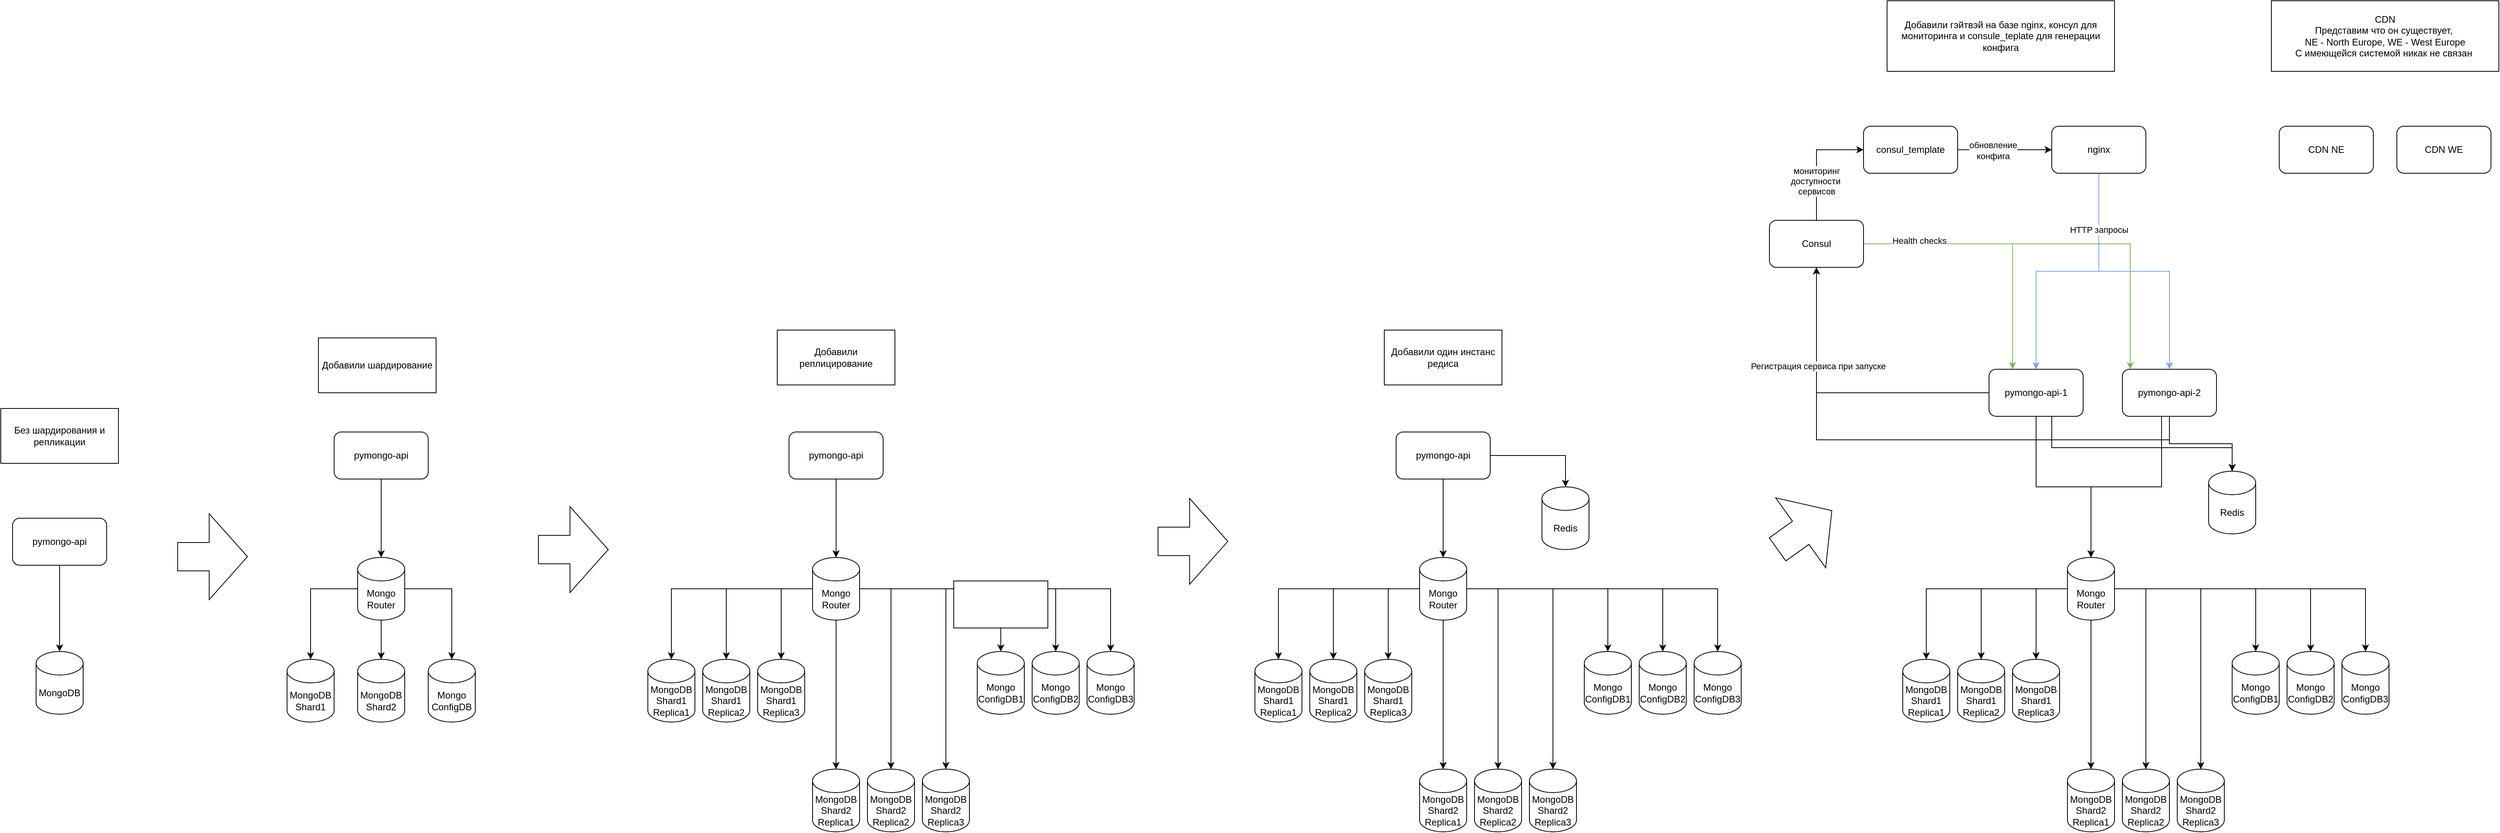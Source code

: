 <mxfile version="26.0.8">
  <diagram name="Page-1" id="-H_mtQnk-PTXWXPvYvuk">
    <mxGraphModel dx="2813" dy="1888" grid="1" gridSize="10" guides="1" tooltips="1" connect="1" arrows="1" fold="1" page="1" pageScale="1" pageWidth="1169" pageHeight="827" math="0" shadow="0">
      <root>
        <mxCell id="0" />
        <mxCell id="1" parent="0" />
        <mxCell id="zA23MoTUsTF4_91t8viU-2" value="MongoDB" style="shape=cylinder3;whiteSpace=wrap;html=1;boundedLbl=1;backgroundOutline=1;size=15;" parent="1" vertex="1">
          <mxGeometry x="200" y="310" width="60" height="80" as="geometry" />
        </mxCell>
        <mxCell id="zA23MoTUsTF4_91t8viU-3" value="pymongo-api" style="rounded=1;whiteSpace=wrap;html=1;" parent="1" vertex="1">
          <mxGeometry x="170" y="140" width="120" height="60" as="geometry" />
        </mxCell>
        <mxCell id="xMeISvJcliP3NUUVBC6i-1" style="edgeStyle=orthogonalEdgeStyle;rounded=0;orthogonalLoop=1;jettySize=auto;html=1;entryX=0.5;entryY=0;entryDx=0;entryDy=0;entryPerimeter=0;" edge="1" parent="1" source="zA23MoTUsTF4_91t8viU-3" target="zA23MoTUsTF4_91t8viU-2">
          <mxGeometry relative="1" as="geometry" />
        </mxCell>
        <mxCell id="xMeISvJcliP3NUUVBC6i-2" value="MongoDB&lt;div&gt;Shard1&lt;/div&gt;" style="shape=cylinder3;whiteSpace=wrap;html=1;boundedLbl=1;backgroundOutline=1;size=15;" vertex="1" parent="1">
          <mxGeometry x="520" y="320" width="60" height="80" as="geometry" />
        </mxCell>
        <mxCell id="xMeISvJcliP3NUUVBC6i-3" value="pymongo-api" style="rounded=1;whiteSpace=wrap;html=1;" vertex="1" parent="1">
          <mxGeometry x="580" y="30" width="120" height="60" as="geometry" />
        </mxCell>
        <mxCell id="xMeISvJcliP3NUUVBC6i-5" value="Mongo Router" style="shape=cylinder3;whiteSpace=wrap;html=1;boundedLbl=1;backgroundOutline=1;size=15;" vertex="1" parent="1">
          <mxGeometry x="610" y="190" width="60" height="80" as="geometry" />
        </mxCell>
        <mxCell id="xMeISvJcliP3NUUVBC6i-6" value="Mongo ConfigDB" style="shape=cylinder3;whiteSpace=wrap;html=1;boundedLbl=1;backgroundOutline=1;size=15;" vertex="1" parent="1">
          <mxGeometry x="700" y="320" width="60" height="80" as="geometry" />
        </mxCell>
        <mxCell id="xMeISvJcliP3NUUVBC6i-7" value="MongoDB&lt;div&gt;Shard2&lt;/div&gt;" style="shape=cylinder3;whiteSpace=wrap;html=1;boundedLbl=1;backgroundOutline=1;size=15;" vertex="1" parent="1">
          <mxGeometry x="610" y="320" width="60" height="80" as="geometry" />
        </mxCell>
        <mxCell id="xMeISvJcliP3NUUVBC6i-8" style="edgeStyle=orthogonalEdgeStyle;rounded=0;orthogonalLoop=1;jettySize=auto;html=1;entryX=0.5;entryY=0;entryDx=0;entryDy=0;entryPerimeter=0;" edge="1" parent="1" source="xMeISvJcliP3NUUVBC6i-5" target="xMeISvJcliP3NUUVBC6i-2">
          <mxGeometry relative="1" as="geometry" />
        </mxCell>
        <mxCell id="xMeISvJcliP3NUUVBC6i-9" style="edgeStyle=orthogonalEdgeStyle;rounded=0;orthogonalLoop=1;jettySize=auto;html=1;entryX=0.5;entryY=0;entryDx=0;entryDy=0;entryPerimeter=0;" edge="1" parent="1" source="xMeISvJcliP3NUUVBC6i-5" target="xMeISvJcliP3NUUVBC6i-7">
          <mxGeometry relative="1" as="geometry" />
        </mxCell>
        <mxCell id="xMeISvJcliP3NUUVBC6i-10" style="edgeStyle=orthogonalEdgeStyle;rounded=0;orthogonalLoop=1;jettySize=auto;html=1;entryX=0.5;entryY=0;entryDx=0;entryDy=0;entryPerimeter=0;" edge="1" parent="1" source="xMeISvJcliP3NUUVBC6i-5" target="xMeISvJcliP3NUUVBC6i-6">
          <mxGeometry relative="1" as="geometry" />
        </mxCell>
        <mxCell id="xMeISvJcliP3NUUVBC6i-11" style="edgeStyle=orthogonalEdgeStyle;rounded=0;orthogonalLoop=1;jettySize=auto;html=1;entryX=0.5;entryY=0;entryDx=0;entryDy=0;entryPerimeter=0;" edge="1" parent="1" source="xMeISvJcliP3NUUVBC6i-3" target="xMeISvJcliP3NUUVBC6i-5">
          <mxGeometry relative="1" as="geometry" />
        </mxCell>
        <mxCell id="xMeISvJcliP3NUUVBC6i-12" value="MongoDB&lt;div&gt;Shard1&lt;/div&gt;&lt;div&gt;Replica1&lt;/div&gt;" style="shape=cylinder3;whiteSpace=wrap;html=1;boundedLbl=1;backgroundOutline=1;size=15;" vertex="1" parent="1">
          <mxGeometry x="980" y="320" width="60" height="80" as="geometry" />
        </mxCell>
        <mxCell id="xMeISvJcliP3NUUVBC6i-13" value="pymongo-api" style="rounded=1;whiteSpace=wrap;html=1;" vertex="1" parent="1">
          <mxGeometry x="1160" y="30" width="120" height="60" as="geometry" />
        </mxCell>
        <mxCell id="xMeISvJcliP3NUUVBC6i-14" value="Mongo Router" style="shape=cylinder3;whiteSpace=wrap;html=1;boundedLbl=1;backgroundOutline=1;size=15;" vertex="1" parent="1">
          <mxGeometry x="1190" y="190" width="60" height="80" as="geometry" />
        </mxCell>
        <mxCell id="xMeISvJcliP3NUUVBC6i-15" value="Mongo ConfigDB1" style="shape=cylinder3;whiteSpace=wrap;html=1;boundedLbl=1;backgroundOutline=1;size=15;" vertex="1" parent="1">
          <mxGeometry x="1400" y="310" width="60" height="80" as="geometry" />
        </mxCell>
        <mxCell id="xMeISvJcliP3NUUVBC6i-16" value="MongoDB&lt;div&gt;Shard2&lt;/div&gt;&lt;div&gt;Replica1&lt;/div&gt;" style="shape=cylinder3;whiteSpace=wrap;html=1;boundedLbl=1;backgroundOutline=1;size=15;" vertex="1" parent="1">
          <mxGeometry x="1190" y="460" width="60" height="80" as="geometry" />
        </mxCell>
        <mxCell id="xMeISvJcliP3NUUVBC6i-17" style="edgeStyle=orthogonalEdgeStyle;rounded=0;orthogonalLoop=1;jettySize=auto;html=1;entryX=0.5;entryY=0;entryDx=0;entryDy=0;entryPerimeter=0;" edge="1" parent="1" source="xMeISvJcliP3NUUVBC6i-14" target="xMeISvJcliP3NUUVBC6i-12">
          <mxGeometry relative="1" as="geometry" />
        </mxCell>
        <mxCell id="xMeISvJcliP3NUUVBC6i-18" style="edgeStyle=orthogonalEdgeStyle;rounded=0;orthogonalLoop=1;jettySize=auto;html=1;entryX=0.5;entryY=0;entryDx=0;entryDy=0;entryPerimeter=0;" edge="1" parent="1" source="xMeISvJcliP3NUUVBC6i-14" target="xMeISvJcliP3NUUVBC6i-16">
          <mxGeometry relative="1" as="geometry" />
        </mxCell>
        <mxCell id="xMeISvJcliP3NUUVBC6i-19" style="edgeStyle=orthogonalEdgeStyle;rounded=0;orthogonalLoop=1;jettySize=auto;html=1;entryX=0.5;entryY=0;entryDx=0;entryDy=0;entryPerimeter=0;" edge="1" parent="1" source="xMeISvJcliP3NUUVBC6i-14" target="xMeISvJcliP3NUUVBC6i-15">
          <mxGeometry relative="1" as="geometry" />
        </mxCell>
        <mxCell id="xMeISvJcliP3NUUVBC6i-20" style="edgeStyle=orthogonalEdgeStyle;rounded=0;orthogonalLoop=1;jettySize=auto;html=1;entryX=0.5;entryY=0;entryDx=0;entryDy=0;entryPerimeter=0;" edge="1" parent="1" source="xMeISvJcliP3NUUVBC6i-13" target="xMeISvJcliP3NUUVBC6i-14">
          <mxGeometry relative="1" as="geometry" />
        </mxCell>
        <mxCell id="xMeISvJcliP3NUUVBC6i-21" value="Mongo ConfigDB2" style="shape=cylinder3;whiteSpace=wrap;html=1;boundedLbl=1;backgroundOutline=1;size=15;" vertex="1" parent="1">
          <mxGeometry x="1470" y="310" width="60" height="80" as="geometry" />
        </mxCell>
        <mxCell id="xMeISvJcliP3NUUVBC6i-22" value="Mongo ConfigDB3" style="shape=cylinder3;whiteSpace=wrap;html=1;boundedLbl=1;backgroundOutline=1;size=15;" vertex="1" parent="1">
          <mxGeometry x="1540" y="310" width="60" height="80" as="geometry" />
        </mxCell>
        <mxCell id="xMeISvJcliP3NUUVBC6i-23" style="edgeStyle=orthogonalEdgeStyle;rounded=0;orthogonalLoop=1;jettySize=auto;html=1;entryX=0.5;entryY=0;entryDx=0;entryDy=0;entryPerimeter=0;" edge="1" parent="1" source="xMeISvJcliP3NUUVBC6i-14" target="xMeISvJcliP3NUUVBC6i-21">
          <mxGeometry relative="1" as="geometry" />
        </mxCell>
        <mxCell id="xMeISvJcliP3NUUVBC6i-24" style="edgeStyle=orthogonalEdgeStyle;rounded=0;orthogonalLoop=1;jettySize=auto;html=1;entryX=0.5;entryY=0;entryDx=0;entryDy=0;entryPerimeter=0;" edge="1" parent="1" source="xMeISvJcliP3NUUVBC6i-14" target="xMeISvJcliP3NUUVBC6i-22">
          <mxGeometry relative="1" as="geometry" />
        </mxCell>
        <mxCell id="xMeISvJcliP3NUUVBC6i-25" value="MongoDB&lt;div&gt;Shard2&lt;/div&gt;&lt;div&gt;Replica2&lt;/div&gt;" style="shape=cylinder3;whiteSpace=wrap;html=1;boundedLbl=1;backgroundOutline=1;size=15;" vertex="1" parent="1">
          <mxGeometry x="1260" y="460" width="60" height="80" as="geometry" />
        </mxCell>
        <mxCell id="xMeISvJcliP3NUUVBC6i-26" value="MongoDB&lt;div&gt;Shard2&lt;/div&gt;&lt;div&gt;Replica3&lt;/div&gt;" style="shape=cylinder3;whiteSpace=wrap;html=1;boundedLbl=1;backgroundOutline=1;size=15;" vertex="1" parent="1">
          <mxGeometry x="1330" y="460" width="60" height="80" as="geometry" />
        </mxCell>
        <mxCell id="xMeISvJcliP3NUUVBC6i-27" style="edgeStyle=orthogonalEdgeStyle;rounded=0;orthogonalLoop=1;jettySize=auto;html=1;entryX=0.5;entryY=0;entryDx=0;entryDy=0;entryPerimeter=0;" edge="1" parent="1" source="xMeISvJcliP3NUUVBC6i-14" target="xMeISvJcliP3NUUVBC6i-25">
          <mxGeometry relative="1" as="geometry" />
        </mxCell>
        <mxCell id="xMeISvJcliP3NUUVBC6i-28" style="edgeStyle=orthogonalEdgeStyle;rounded=0;orthogonalLoop=1;jettySize=auto;html=1;entryX=0.5;entryY=0;entryDx=0;entryDy=0;entryPerimeter=0;" edge="1" parent="1" source="xMeISvJcliP3NUUVBC6i-14" target="xMeISvJcliP3NUUVBC6i-26">
          <mxGeometry relative="1" as="geometry" />
        </mxCell>
        <mxCell id="xMeISvJcliP3NUUVBC6i-29" value="MongoDB&lt;div&gt;Shard1&lt;/div&gt;&lt;div&gt;Replica2&lt;/div&gt;" style="shape=cylinder3;whiteSpace=wrap;html=1;boundedLbl=1;backgroundOutline=1;size=15;" vertex="1" parent="1">
          <mxGeometry x="1050" y="320" width="60" height="80" as="geometry" />
        </mxCell>
        <mxCell id="xMeISvJcliP3NUUVBC6i-30" value="MongoDB&lt;div&gt;Shard1&lt;/div&gt;&lt;div&gt;Replica3&lt;/div&gt;" style="shape=cylinder3;whiteSpace=wrap;html=1;boundedLbl=1;backgroundOutline=1;size=15;" vertex="1" parent="1">
          <mxGeometry x="1120" y="320" width="60" height="80" as="geometry" />
        </mxCell>
        <mxCell id="xMeISvJcliP3NUUVBC6i-33" style="edgeStyle=orthogonalEdgeStyle;rounded=0;orthogonalLoop=1;jettySize=auto;html=1;entryX=0.5;entryY=0;entryDx=0;entryDy=0;entryPerimeter=0;" edge="1" parent="1" source="xMeISvJcliP3NUUVBC6i-14" target="xMeISvJcliP3NUUVBC6i-29">
          <mxGeometry relative="1" as="geometry" />
        </mxCell>
        <mxCell id="xMeISvJcliP3NUUVBC6i-34" style="edgeStyle=orthogonalEdgeStyle;rounded=0;orthogonalLoop=1;jettySize=auto;html=1;entryX=0.5;entryY=0;entryDx=0;entryDy=0;entryPerimeter=0;" edge="1" parent="1" source="xMeISvJcliP3NUUVBC6i-14" target="xMeISvJcliP3NUUVBC6i-30">
          <mxGeometry relative="1" as="geometry" />
        </mxCell>
        <mxCell id="xMeISvJcliP3NUUVBC6i-35" value="MongoDB&lt;div&gt;Shard1&lt;/div&gt;&lt;div&gt;Replica1&lt;/div&gt;" style="shape=cylinder3;whiteSpace=wrap;html=1;boundedLbl=1;backgroundOutline=1;size=15;" vertex="1" parent="1">
          <mxGeometry x="1754" y="320" width="60" height="80" as="geometry" />
        </mxCell>
        <mxCell id="xMeISvJcliP3NUUVBC6i-36" value="pymongo-api" style="rounded=1;whiteSpace=wrap;html=1;" vertex="1" parent="1">
          <mxGeometry x="1934" y="30" width="120" height="60" as="geometry" />
        </mxCell>
        <mxCell id="xMeISvJcliP3NUUVBC6i-37" value="Mongo Router" style="shape=cylinder3;whiteSpace=wrap;html=1;boundedLbl=1;backgroundOutline=1;size=15;" vertex="1" parent="1">
          <mxGeometry x="1964" y="190" width="60" height="80" as="geometry" />
        </mxCell>
        <mxCell id="xMeISvJcliP3NUUVBC6i-38" value="Mongo ConfigDB1" style="shape=cylinder3;whiteSpace=wrap;html=1;boundedLbl=1;backgroundOutline=1;size=15;" vertex="1" parent="1">
          <mxGeometry x="2174" y="310" width="60" height="80" as="geometry" />
        </mxCell>
        <mxCell id="xMeISvJcliP3NUUVBC6i-39" value="MongoDB&lt;div&gt;Shard2&lt;/div&gt;&lt;div&gt;Replica1&lt;/div&gt;" style="shape=cylinder3;whiteSpace=wrap;html=1;boundedLbl=1;backgroundOutline=1;size=15;" vertex="1" parent="1">
          <mxGeometry x="1964" y="460" width="60" height="80" as="geometry" />
        </mxCell>
        <mxCell id="xMeISvJcliP3NUUVBC6i-40" style="edgeStyle=orthogonalEdgeStyle;rounded=0;orthogonalLoop=1;jettySize=auto;html=1;entryX=0.5;entryY=0;entryDx=0;entryDy=0;entryPerimeter=0;" edge="1" parent="1" source="xMeISvJcliP3NUUVBC6i-37" target="xMeISvJcliP3NUUVBC6i-35">
          <mxGeometry relative="1" as="geometry" />
        </mxCell>
        <mxCell id="xMeISvJcliP3NUUVBC6i-41" style="edgeStyle=orthogonalEdgeStyle;rounded=0;orthogonalLoop=1;jettySize=auto;html=1;entryX=0.5;entryY=0;entryDx=0;entryDy=0;entryPerimeter=0;" edge="1" parent="1" source="xMeISvJcliP3NUUVBC6i-37" target="xMeISvJcliP3NUUVBC6i-39">
          <mxGeometry relative="1" as="geometry" />
        </mxCell>
        <mxCell id="xMeISvJcliP3NUUVBC6i-42" style="edgeStyle=orthogonalEdgeStyle;rounded=0;orthogonalLoop=1;jettySize=auto;html=1;entryX=0.5;entryY=0;entryDx=0;entryDy=0;entryPerimeter=0;" edge="1" parent="1" source="xMeISvJcliP3NUUVBC6i-37" target="xMeISvJcliP3NUUVBC6i-38">
          <mxGeometry relative="1" as="geometry" />
        </mxCell>
        <mxCell id="xMeISvJcliP3NUUVBC6i-43" style="edgeStyle=orthogonalEdgeStyle;rounded=0;orthogonalLoop=1;jettySize=auto;html=1;entryX=0.5;entryY=0;entryDx=0;entryDy=0;entryPerimeter=0;" edge="1" parent="1" source="xMeISvJcliP3NUUVBC6i-36" target="xMeISvJcliP3NUUVBC6i-37">
          <mxGeometry relative="1" as="geometry" />
        </mxCell>
        <mxCell id="xMeISvJcliP3NUUVBC6i-44" value="Mongo ConfigDB2" style="shape=cylinder3;whiteSpace=wrap;html=1;boundedLbl=1;backgroundOutline=1;size=15;" vertex="1" parent="1">
          <mxGeometry x="2244" y="310" width="60" height="80" as="geometry" />
        </mxCell>
        <mxCell id="xMeISvJcliP3NUUVBC6i-45" value="Mongo ConfigDB3" style="shape=cylinder3;whiteSpace=wrap;html=1;boundedLbl=1;backgroundOutline=1;size=15;" vertex="1" parent="1">
          <mxGeometry x="2314" y="310" width="60" height="80" as="geometry" />
        </mxCell>
        <mxCell id="xMeISvJcliP3NUUVBC6i-46" style="edgeStyle=orthogonalEdgeStyle;rounded=0;orthogonalLoop=1;jettySize=auto;html=1;entryX=0.5;entryY=0;entryDx=0;entryDy=0;entryPerimeter=0;" edge="1" parent="1" source="xMeISvJcliP3NUUVBC6i-37" target="xMeISvJcliP3NUUVBC6i-44">
          <mxGeometry relative="1" as="geometry" />
        </mxCell>
        <mxCell id="xMeISvJcliP3NUUVBC6i-47" style="edgeStyle=orthogonalEdgeStyle;rounded=0;orthogonalLoop=1;jettySize=auto;html=1;entryX=0.5;entryY=0;entryDx=0;entryDy=0;entryPerimeter=0;" edge="1" parent="1" source="xMeISvJcliP3NUUVBC6i-37" target="xMeISvJcliP3NUUVBC6i-45">
          <mxGeometry relative="1" as="geometry" />
        </mxCell>
        <mxCell id="xMeISvJcliP3NUUVBC6i-48" value="MongoDB&lt;div&gt;Shard2&lt;/div&gt;&lt;div&gt;Replica2&lt;/div&gt;" style="shape=cylinder3;whiteSpace=wrap;html=1;boundedLbl=1;backgroundOutline=1;size=15;" vertex="1" parent="1">
          <mxGeometry x="2034" y="460" width="60" height="80" as="geometry" />
        </mxCell>
        <mxCell id="xMeISvJcliP3NUUVBC6i-49" value="MongoDB&lt;div&gt;Shard2&lt;/div&gt;&lt;div&gt;Replica3&lt;/div&gt;" style="shape=cylinder3;whiteSpace=wrap;html=1;boundedLbl=1;backgroundOutline=1;size=15;" vertex="1" parent="1">
          <mxGeometry x="2104" y="460" width="60" height="80" as="geometry" />
        </mxCell>
        <mxCell id="xMeISvJcliP3NUUVBC6i-50" style="edgeStyle=orthogonalEdgeStyle;rounded=0;orthogonalLoop=1;jettySize=auto;html=1;entryX=0.5;entryY=0;entryDx=0;entryDy=0;entryPerimeter=0;" edge="1" parent="1" source="xMeISvJcliP3NUUVBC6i-37" target="xMeISvJcliP3NUUVBC6i-48">
          <mxGeometry relative="1" as="geometry" />
        </mxCell>
        <mxCell id="xMeISvJcliP3NUUVBC6i-51" style="edgeStyle=orthogonalEdgeStyle;rounded=0;orthogonalLoop=1;jettySize=auto;html=1;entryX=0.5;entryY=0;entryDx=0;entryDy=0;entryPerimeter=0;" edge="1" parent="1" source="xMeISvJcliP3NUUVBC6i-37" target="xMeISvJcliP3NUUVBC6i-49">
          <mxGeometry relative="1" as="geometry" />
        </mxCell>
        <mxCell id="xMeISvJcliP3NUUVBC6i-52" value="MongoDB&lt;div&gt;Shard1&lt;/div&gt;&lt;div&gt;Replica2&lt;/div&gt;" style="shape=cylinder3;whiteSpace=wrap;html=1;boundedLbl=1;backgroundOutline=1;size=15;" vertex="1" parent="1">
          <mxGeometry x="1824" y="320" width="60" height="80" as="geometry" />
        </mxCell>
        <mxCell id="xMeISvJcliP3NUUVBC6i-53" value="MongoDB&lt;div&gt;Shard1&lt;/div&gt;&lt;div&gt;Replica3&lt;/div&gt;" style="shape=cylinder3;whiteSpace=wrap;html=1;boundedLbl=1;backgroundOutline=1;size=15;" vertex="1" parent="1">
          <mxGeometry x="1894" y="320" width="60" height="80" as="geometry" />
        </mxCell>
        <mxCell id="xMeISvJcliP3NUUVBC6i-54" style="edgeStyle=orthogonalEdgeStyle;rounded=0;orthogonalLoop=1;jettySize=auto;html=1;entryX=0.5;entryY=0;entryDx=0;entryDy=0;entryPerimeter=0;" edge="1" parent="1" source="xMeISvJcliP3NUUVBC6i-37" target="xMeISvJcliP3NUUVBC6i-52">
          <mxGeometry relative="1" as="geometry" />
        </mxCell>
        <mxCell id="xMeISvJcliP3NUUVBC6i-55" style="edgeStyle=orthogonalEdgeStyle;rounded=0;orthogonalLoop=1;jettySize=auto;html=1;entryX=0.5;entryY=0;entryDx=0;entryDy=0;entryPerimeter=0;" edge="1" parent="1" source="xMeISvJcliP3NUUVBC6i-37" target="xMeISvJcliP3NUUVBC6i-53">
          <mxGeometry relative="1" as="geometry" />
        </mxCell>
        <mxCell id="xMeISvJcliP3NUUVBC6i-57" value="Redis" style="shape=cylinder3;whiteSpace=wrap;html=1;boundedLbl=1;backgroundOutline=1;size=15;" vertex="1" parent="1">
          <mxGeometry x="2120" y="100" width="60" height="80" as="geometry" />
        </mxCell>
        <mxCell id="xMeISvJcliP3NUUVBC6i-58" style="edgeStyle=orthogonalEdgeStyle;rounded=0;orthogonalLoop=1;jettySize=auto;html=1;entryX=0.5;entryY=0;entryDx=0;entryDy=0;entryPerimeter=0;" edge="1" parent="1" source="xMeISvJcliP3NUUVBC6i-36" target="xMeISvJcliP3NUUVBC6i-57">
          <mxGeometry relative="1" as="geometry" />
        </mxCell>
        <mxCell id="xMeISvJcliP3NUUVBC6i-59" value="MongoDB&lt;div&gt;Shard1&lt;/div&gt;&lt;div&gt;Replica1&lt;/div&gt;" style="shape=cylinder3;whiteSpace=wrap;html=1;boundedLbl=1;backgroundOutline=1;size=15;" vertex="1" parent="1">
          <mxGeometry x="2580" y="320" width="60" height="80" as="geometry" />
        </mxCell>
        <mxCell id="xMeISvJcliP3NUUVBC6i-91" style="edgeStyle=orthogonalEdgeStyle;rounded=0;orthogonalLoop=1;jettySize=auto;html=1;entryX=0.5;entryY=1;entryDx=0;entryDy=0;" edge="1" parent="1" source="xMeISvJcliP3NUUVBC6i-60" target="xMeISvJcliP3NUUVBC6i-90">
          <mxGeometry relative="1" as="geometry" />
        </mxCell>
        <mxCell id="xMeISvJcliP3NUUVBC6i-60" value="pymongo-api-1" style="rounded=1;whiteSpace=wrap;html=1;" vertex="1" parent="1">
          <mxGeometry x="2690" y="-50" width="120" height="60" as="geometry" />
        </mxCell>
        <mxCell id="xMeISvJcliP3NUUVBC6i-61" value="Mongo Router" style="shape=cylinder3;whiteSpace=wrap;html=1;boundedLbl=1;backgroundOutline=1;size=15;" vertex="1" parent="1">
          <mxGeometry x="2790" y="190" width="60" height="80" as="geometry" />
        </mxCell>
        <mxCell id="xMeISvJcliP3NUUVBC6i-62" value="Mongo ConfigDB1" style="shape=cylinder3;whiteSpace=wrap;html=1;boundedLbl=1;backgroundOutline=1;size=15;" vertex="1" parent="1">
          <mxGeometry x="3000" y="310" width="60" height="80" as="geometry" />
        </mxCell>
        <mxCell id="xMeISvJcliP3NUUVBC6i-63" value="MongoDB&lt;div&gt;Shard2&lt;/div&gt;&lt;div&gt;Replica1&lt;/div&gt;" style="shape=cylinder3;whiteSpace=wrap;html=1;boundedLbl=1;backgroundOutline=1;size=15;" vertex="1" parent="1">
          <mxGeometry x="2790" y="460" width="60" height="80" as="geometry" />
        </mxCell>
        <mxCell id="xMeISvJcliP3NUUVBC6i-64" style="edgeStyle=orthogonalEdgeStyle;rounded=0;orthogonalLoop=1;jettySize=auto;html=1;entryX=0.5;entryY=0;entryDx=0;entryDy=0;entryPerimeter=0;" edge="1" source="xMeISvJcliP3NUUVBC6i-61" target="xMeISvJcliP3NUUVBC6i-59" parent="1">
          <mxGeometry relative="1" as="geometry" />
        </mxCell>
        <mxCell id="xMeISvJcliP3NUUVBC6i-65" style="edgeStyle=orthogonalEdgeStyle;rounded=0;orthogonalLoop=1;jettySize=auto;html=1;entryX=0.5;entryY=0;entryDx=0;entryDy=0;entryPerimeter=0;" edge="1" source="xMeISvJcliP3NUUVBC6i-61" target="xMeISvJcliP3NUUVBC6i-63" parent="1">
          <mxGeometry relative="1" as="geometry" />
        </mxCell>
        <mxCell id="xMeISvJcliP3NUUVBC6i-66" style="edgeStyle=orthogonalEdgeStyle;rounded=0;orthogonalLoop=1;jettySize=auto;html=1;entryX=0.5;entryY=0;entryDx=0;entryDy=0;entryPerimeter=0;" edge="1" source="xMeISvJcliP3NUUVBC6i-61" target="xMeISvJcliP3NUUVBC6i-62" parent="1">
          <mxGeometry relative="1" as="geometry" />
        </mxCell>
        <mxCell id="xMeISvJcliP3NUUVBC6i-67" style="edgeStyle=orthogonalEdgeStyle;rounded=0;orthogonalLoop=1;jettySize=auto;html=1;entryX=0.5;entryY=0;entryDx=0;entryDy=0;entryPerimeter=0;" edge="1" source="xMeISvJcliP3NUUVBC6i-60" target="xMeISvJcliP3NUUVBC6i-61" parent="1">
          <mxGeometry relative="1" as="geometry" />
        </mxCell>
        <mxCell id="xMeISvJcliP3NUUVBC6i-68" value="Mongo ConfigDB2" style="shape=cylinder3;whiteSpace=wrap;html=1;boundedLbl=1;backgroundOutline=1;size=15;" vertex="1" parent="1">
          <mxGeometry x="3070" y="310" width="60" height="80" as="geometry" />
        </mxCell>
        <mxCell id="xMeISvJcliP3NUUVBC6i-69" value="Mongo ConfigDB3" style="shape=cylinder3;whiteSpace=wrap;html=1;boundedLbl=1;backgroundOutline=1;size=15;" vertex="1" parent="1">
          <mxGeometry x="3140" y="310" width="60" height="80" as="geometry" />
        </mxCell>
        <mxCell id="xMeISvJcliP3NUUVBC6i-70" style="edgeStyle=orthogonalEdgeStyle;rounded=0;orthogonalLoop=1;jettySize=auto;html=1;entryX=0.5;entryY=0;entryDx=0;entryDy=0;entryPerimeter=0;" edge="1" source="xMeISvJcliP3NUUVBC6i-61" target="xMeISvJcliP3NUUVBC6i-68" parent="1">
          <mxGeometry relative="1" as="geometry" />
        </mxCell>
        <mxCell id="xMeISvJcliP3NUUVBC6i-71" style="edgeStyle=orthogonalEdgeStyle;rounded=0;orthogonalLoop=1;jettySize=auto;html=1;entryX=0.5;entryY=0;entryDx=0;entryDy=0;entryPerimeter=0;" edge="1" source="xMeISvJcliP3NUUVBC6i-61" target="xMeISvJcliP3NUUVBC6i-69" parent="1">
          <mxGeometry relative="1" as="geometry" />
        </mxCell>
        <mxCell id="xMeISvJcliP3NUUVBC6i-72" value="MongoDB&lt;div&gt;Shard2&lt;/div&gt;&lt;div&gt;Replica2&lt;/div&gt;" style="shape=cylinder3;whiteSpace=wrap;html=1;boundedLbl=1;backgroundOutline=1;size=15;" vertex="1" parent="1">
          <mxGeometry x="2860" y="460" width="60" height="80" as="geometry" />
        </mxCell>
        <mxCell id="xMeISvJcliP3NUUVBC6i-73" value="MongoDB&lt;div&gt;Shard2&lt;/div&gt;&lt;div&gt;Replica3&lt;/div&gt;" style="shape=cylinder3;whiteSpace=wrap;html=1;boundedLbl=1;backgroundOutline=1;size=15;" vertex="1" parent="1">
          <mxGeometry x="2930" y="460" width="60" height="80" as="geometry" />
        </mxCell>
        <mxCell id="xMeISvJcliP3NUUVBC6i-74" style="edgeStyle=orthogonalEdgeStyle;rounded=0;orthogonalLoop=1;jettySize=auto;html=1;entryX=0.5;entryY=0;entryDx=0;entryDy=0;entryPerimeter=0;" edge="1" source="xMeISvJcliP3NUUVBC6i-61" target="xMeISvJcliP3NUUVBC6i-72" parent="1">
          <mxGeometry relative="1" as="geometry" />
        </mxCell>
        <mxCell id="xMeISvJcliP3NUUVBC6i-75" style="edgeStyle=orthogonalEdgeStyle;rounded=0;orthogonalLoop=1;jettySize=auto;html=1;entryX=0.5;entryY=0;entryDx=0;entryDy=0;entryPerimeter=0;" edge="1" source="xMeISvJcliP3NUUVBC6i-61" target="xMeISvJcliP3NUUVBC6i-73" parent="1">
          <mxGeometry relative="1" as="geometry" />
        </mxCell>
        <mxCell id="xMeISvJcliP3NUUVBC6i-76" value="MongoDB&lt;div&gt;Shard1&lt;/div&gt;&lt;div&gt;Replica2&lt;/div&gt;" style="shape=cylinder3;whiteSpace=wrap;html=1;boundedLbl=1;backgroundOutline=1;size=15;" vertex="1" parent="1">
          <mxGeometry x="2650" y="320" width="60" height="80" as="geometry" />
        </mxCell>
        <mxCell id="xMeISvJcliP3NUUVBC6i-77" value="MongoDB&lt;div&gt;Shard1&lt;/div&gt;&lt;div&gt;Replica3&lt;/div&gt;" style="shape=cylinder3;whiteSpace=wrap;html=1;boundedLbl=1;backgroundOutline=1;size=15;" vertex="1" parent="1">
          <mxGeometry x="2720" y="320" width="60" height="80" as="geometry" />
        </mxCell>
        <mxCell id="xMeISvJcliP3NUUVBC6i-78" style="edgeStyle=orthogonalEdgeStyle;rounded=0;orthogonalLoop=1;jettySize=auto;html=1;entryX=0.5;entryY=0;entryDx=0;entryDy=0;entryPerimeter=0;" edge="1" source="xMeISvJcliP3NUUVBC6i-61" target="xMeISvJcliP3NUUVBC6i-76" parent="1">
          <mxGeometry relative="1" as="geometry" />
        </mxCell>
        <mxCell id="xMeISvJcliP3NUUVBC6i-79" style="edgeStyle=orthogonalEdgeStyle;rounded=0;orthogonalLoop=1;jettySize=auto;html=1;entryX=0.5;entryY=0;entryDx=0;entryDy=0;entryPerimeter=0;" edge="1" source="xMeISvJcliP3NUUVBC6i-61" target="xMeISvJcliP3NUUVBC6i-77" parent="1">
          <mxGeometry relative="1" as="geometry" />
        </mxCell>
        <mxCell id="xMeISvJcliP3NUUVBC6i-80" value="Redis" style="shape=cylinder3;whiteSpace=wrap;html=1;boundedLbl=1;backgroundOutline=1;size=15;" vertex="1" parent="1">
          <mxGeometry x="2970" y="80" width="60" height="80" as="geometry" />
        </mxCell>
        <mxCell id="xMeISvJcliP3NUUVBC6i-92" style="edgeStyle=orthogonalEdgeStyle;rounded=0;orthogonalLoop=1;jettySize=auto;html=1;entryX=0.5;entryY=1;entryDx=0;entryDy=0;" edge="1" parent="1" source="xMeISvJcliP3NUUVBC6i-82" target="xMeISvJcliP3NUUVBC6i-90">
          <mxGeometry relative="1" as="geometry">
            <Array as="points">
              <mxPoint x="2920" y="40" />
              <mxPoint x="2470" y="40" />
            </Array>
          </mxGeometry>
        </mxCell>
        <mxCell id="xMeISvJcliP3NUUVBC6i-93" value="Регистрация сервиса при запуске" style="edgeLabel;html=1;align=center;verticalAlign=middle;resizable=0;points=[];" vertex="1" connectable="0" parent="xMeISvJcliP3NUUVBC6i-92">
          <mxGeometry x="0.642" y="-2" relative="1" as="geometry">
            <mxPoint as="offset" />
          </mxGeometry>
        </mxCell>
        <mxCell id="xMeISvJcliP3NUUVBC6i-82" value="pymongo-api-2" style="rounded=1;whiteSpace=wrap;html=1;" vertex="1" parent="1">
          <mxGeometry x="2860" y="-50" width="120" height="60" as="geometry" />
        </mxCell>
        <mxCell id="xMeISvJcliP3NUUVBC6i-83" style="edgeStyle=orthogonalEdgeStyle;rounded=0;orthogonalLoop=1;jettySize=auto;html=1;entryX=0.5;entryY=0;entryDx=0;entryDy=0;entryPerimeter=0;" edge="1" parent="1" source="xMeISvJcliP3NUUVBC6i-82" target="xMeISvJcliP3NUUVBC6i-61">
          <mxGeometry relative="1" as="geometry">
            <Array as="points">
              <mxPoint x="2910" y="100" />
              <mxPoint x="2820" y="100" />
            </Array>
          </mxGeometry>
        </mxCell>
        <mxCell id="xMeISvJcliP3NUUVBC6i-84" style="edgeStyle=orthogonalEdgeStyle;rounded=0;orthogonalLoop=1;jettySize=auto;html=1;entryX=0.5;entryY=0;entryDx=0;entryDy=0;entryPerimeter=0;" edge="1" parent="1" source="xMeISvJcliP3NUUVBC6i-60" target="xMeISvJcliP3NUUVBC6i-80">
          <mxGeometry relative="1" as="geometry">
            <Array as="points">
              <mxPoint x="2770" y="50" />
              <mxPoint x="3000" y="50" />
            </Array>
          </mxGeometry>
        </mxCell>
        <mxCell id="xMeISvJcliP3NUUVBC6i-85" style="edgeStyle=orthogonalEdgeStyle;rounded=0;orthogonalLoop=1;jettySize=auto;html=1;entryX=0.5;entryY=0;entryDx=0;entryDy=0;entryPerimeter=0;" edge="1" parent="1" source="xMeISvJcliP3NUUVBC6i-82" target="xMeISvJcliP3NUUVBC6i-80">
          <mxGeometry relative="1" as="geometry" />
        </mxCell>
        <mxCell id="xMeISvJcliP3NUUVBC6i-87" style="edgeStyle=orthogonalEdgeStyle;rounded=0;orthogonalLoop=1;jettySize=auto;html=1;entryX=0.5;entryY=0;entryDx=0;entryDy=0;strokeColor=#7EA6E0;" edge="1" parent="1" source="xMeISvJcliP3NUUVBC6i-86" target="xMeISvJcliP3NUUVBC6i-60">
          <mxGeometry relative="1" as="geometry" />
        </mxCell>
        <mxCell id="xMeISvJcliP3NUUVBC6i-88" style="edgeStyle=orthogonalEdgeStyle;rounded=0;orthogonalLoop=1;jettySize=auto;html=1;entryX=0.5;entryY=0;entryDx=0;entryDy=0;strokeColor=#7EA6E0;" edge="1" parent="1" source="xMeISvJcliP3NUUVBC6i-86" target="xMeISvJcliP3NUUVBC6i-82">
          <mxGeometry relative="1" as="geometry" />
        </mxCell>
        <mxCell id="xMeISvJcliP3NUUVBC6i-89" value="HTTP запросы" style="edgeLabel;html=1;align=center;verticalAlign=middle;resizable=0;points=[];" vertex="1" connectable="0" parent="xMeISvJcliP3NUUVBC6i-88">
          <mxGeometry x="-0.473" relative="1" as="geometry">
            <mxPoint y="-18" as="offset" />
          </mxGeometry>
        </mxCell>
        <mxCell id="xMeISvJcliP3NUUVBC6i-86" value="nginx" style="rounded=1;whiteSpace=wrap;html=1;" vertex="1" parent="1">
          <mxGeometry x="2770" y="-360" width="120" height="60" as="geometry" />
        </mxCell>
        <mxCell id="xMeISvJcliP3NUUVBC6i-96" style="edgeStyle=orthogonalEdgeStyle;rounded=0;orthogonalLoop=1;jettySize=auto;html=1;fillColor=#d5e8d4;strokeColor=#82b366;" edge="1" parent="1" source="xMeISvJcliP3NUUVBC6i-90" target="xMeISvJcliP3NUUVBC6i-60">
          <mxGeometry relative="1" as="geometry">
            <Array as="points">
              <mxPoint x="2720" y="-210" />
            </Array>
          </mxGeometry>
        </mxCell>
        <mxCell id="xMeISvJcliP3NUUVBC6i-97" style="edgeStyle=orthogonalEdgeStyle;rounded=0;orthogonalLoop=1;jettySize=auto;html=1;fillColor=#d5e8d4;strokeColor=#82b366;" edge="1" parent="1" source="xMeISvJcliP3NUUVBC6i-90" target="xMeISvJcliP3NUUVBC6i-82">
          <mxGeometry relative="1" as="geometry">
            <Array as="points">
              <mxPoint x="2870" y="-210" />
            </Array>
          </mxGeometry>
        </mxCell>
        <mxCell id="xMeISvJcliP3NUUVBC6i-98" value="Health checks" style="edgeLabel;html=1;align=center;verticalAlign=middle;resizable=0;points=[];" vertex="1" connectable="0" parent="xMeISvJcliP3NUUVBC6i-97">
          <mxGeometry x="-0.716" y="4" relative="1" as="geometry">
            <mxPoint as="offset" />
          </mxGeometry>
        </mxCell>
        <mxCell id="xMeISvJcliP3NUUVBC6i-102" style="edgeStyle=orthogonalEdgeStyle;rounded=0;orthogonalLoop=1;jettySize=auto;html=1;entryX=0;entryY=0.5;entryDx=0;entryDy=0;" edge="1" parent="1" source="xMeISvJcliP3NUUVBC6i-90" target="xMeISvJcliP3NUUVBC6i-99">
          <mxGeometry relative="1" as="geometry" />
        </mxCell>
        <mxCell id="xMeISvJcliP3NUUVBC6i-103" value="мониторинг&lt;div&gt;доступности&amp;nbsp;&lt;/div&gt;&lt;div&gt;сервисов&lt;/div&gt;" style="edgeLabel;html=1;align=center;verticalAlign=middle;resizable=0;points=[];" vertex="1" connectable="0" parent="xMeISvJcliP3NUUVBC6i-102">
          <mxGeometry x="-0.093" relative="1" as="geometry">
            <mxPoint y="18" as="offset" />
          </mxGeometry>
        </mxCell>
        <mxCell id="xMeISvJcliP3NUUVBC6i-90" value="Consul" style="rounded=1;whiteSpace=wrap;html=1;" vertex="1" parent="1">
          <mxGeometry x="2410" y="-240" width="120" height="60" as="geometry" />
        </mxCell>
        <mxCell id="xMeISvJcliP3NUUVBC6i-100" style="edgeStyle=orthogonalEdgeStyle;rounded=0;orthogonalLoop=1;jettySize=auto;html=1;entryX=0;entryY=0.5;entryDx=0;entryDy=0;" edge="1" parent="1" source="xMeISvJcliP3NUUVBC6i-99" target="xMeISvJcliP3NUUVBC6i-86">
          <mxGeometry relative="1" as="geometry" />
        </mxCell>
        <mxCell id="xMeISvJcliP3NUUVBC6i-101" value="обновление&lt;div&gt;конфига&lt;/div&gt;" style="edgeLabel;html=1;align=center;verticalAlign=middle;resizable=0;points=[];" vertex="1" connectable="0" parent="xMeISvJcliP3NUUVBC6i-100">
          <mxGeometry x="-0.25" y="-1" relative="1" as="geometry">
            <mxPoint as="offset" />
          </mxGeometry>
        </mxCell>
        <mxCell id="xMeISvJcliP3NUUVBC6i-99" value="consul_template" style="rounded=1;whiteSpace=wrap;html=1;" vertex="1" parent="1">
          <mxGeometry x="2530" y="-360" width="120" height="60" as="geometry" />
        </mxCell>
        <mxCell id="xMeISvJcliP3NUUVBC6i-104" value="" style="rounded=0;whiteSpace=wrap;html=1;" vertex="1" parent="1">
          <mxGeometry x="1370" y="220" width="120" height="60" as="geometry" />
        </mxCell>
        <mxCell id="xMeISvJcliP3NUUVBC6i-105" value="" style="rounded=0;whiteSpace=wrap;html=1;" vertex="1" parent="1">
          <mxGeometry x="1370" y="220" width="120" height="60" as="geometry" />
        </mxCell>
        <mxCell id="xMeISvJcliP3NUUVBC6i-106" value="Без шардирования и репликации" style="rounded=0;whiteSpace=wrap;html=1;" vertex="1" parent="1">
          <mxGeometry x="155" width="150" height="70" as="geometry" />
        </mxCell>
        <mxCell id="xMeISvJcliP3NUUVBC6i-107" value="Добавили шардирование" style="rounded=0;whiteSpace=wrap;html=1;" vertex="1" parent="1">
          <mxGeometry x="560" y="-90" width="150" height="70" as="geometry" />
        </mxCell>
        <mxCell id="xMeISvJcliP3NUUVBC6i-108" value="Добавили реплицирование" style="rounded=0;whiteSpace=wrap;html=1;" vertex="1" parent="1">
          <mxGeometry x="1145" y="-100" width="150" height="70" as="geometry" />
        </mxCell>
        <mxCell id="xMeISvJcliP3NUUVBC6i-109" value="Добавили один инстанс редиса" style="rounded=0;whiteSpace=wrap;html=1;" vertex="1" parent="1">
          <mxGeometry x="1919" y="-100" width="150" height="70" as="geometry" />
        </mxCell>
        <mxCell id="xMeISvJcliP3NUUVBC6i-110" value="Добавили гэйтвэй на базе nginx, консул для мониторинга и consule_teplate для генерации конфига" style="rounded=0;whiteSpace=wrap;html=1;" vertex="1" parent="1">
          <mxGeometry x="2560" y="-520" width="290" height="90" as="geometry" />
        </mxCell>
        <mxCell id="xMeISvJcliP3NUUVBC6i-112" value="" style="shape=flexArrow;endArrow=classic;html=1;rounded=0;endWidth=72.381;endSize=15.924;width=36.19;" edge="1" parent="1">
          <mxGeometry width="50" height="50" relative="1" as="geometry">
            <mxPoint x="380" y="189.05" as="sourcePoint" />
            <mxPoint x="470" y="189.05" as="targetPoint" />
          </mxGeometry>
        </mxCell>
        <mxCell id="xMeISvJcliP3NUUVBC6i-113" value="" style="shape=flexArrow;endArrow=classic;html=1;rounded=0;endWidth=72.381;endSize=15.924;width=36.19;" edge="1" parent="1">
          <mxGeometry width="50" height="50" relative="1" as="geometry">
            <mxPoint x="840" y="180" as="sourcePoint" />
            <mxPoint x="930" y="180" as="targetPoint" />
          </mxGeometry>
        </mxCell>
        <mxCell id="xMeISvJcliP3NUUVBC6i-114" value="" style="shape=flexArrow;endArrow=classic;html=1;rounded=0;endWidth=72.381;endSize=15.924;width=36.19;" edge="1" parent="1">
          <mxGeometry width="50" height="50" relative="1" as="geometry">
            <mxPoint x="1630" y="169.52" as="sourcePoint" />
            <mxPoint x="1720" y="169.52" as="targetPoint" />
          </mxGeometry>
        </mxCell>
        <mxCell id="xMeISvJcliP3NUUVBC6i-115" value="" style="shape=flexArrow;endArrow=classic;html=1;rounded=0;endWidth=72.381;endSize=15.924;width=36.19;" edge="1" parent="1">
          <mxGeometry width="50" height="50" relative="1" as="geometry">
            <mxPoint x="2420" y="180" as="sourcePoint" />
            <mxPoint x="2490" y="130" as="targetPoint" />
          </mxGeometry>
        </mxCell>
        <mxCell id="xMeISvJcliP3NUUVBC6i-116" value="CDN NE" style="rounded=1;whiteSpace=wrap;html=1;" vertex="1" parent="1">
          <mxGeometry x="3060" y="-360" width="120" height="60" as="geometry" />
        </mxCell>
        <mxCell id="xMeISvJcliP3NUUVBC6i-117" value="CDN WE" style="rounded=1;whiteSpace=wrap;html=1;" vertex="1" parent="1">
          <mxGeometry x="3210" y="-360" width="120" height="60" as="geometry" />
        </mxCell>
        <mxCell id="xMeISvJcliP3NUUVBC6i-118" value="&lt;div&gt;CDN&lt;/div&gt;Представим что он существует,&amp;nbsp;&lt;div&gt;NE - North Europe, WE - West Europe&lt;div&gt;С имеющейся системой никак не связан&amp;nbsp;&lt;/div&gt;&lt;/div&gt;" style="rounded=0;whiteSpace=wrap;html=1;" vertex="1" parent="1">
          <mxGeometry x="3050" y="-520" width="290" height="90" as="geometry" />
        </mxCell>
      </root>
    </mxGraphModel>
  </diagram>
</mxfile>
